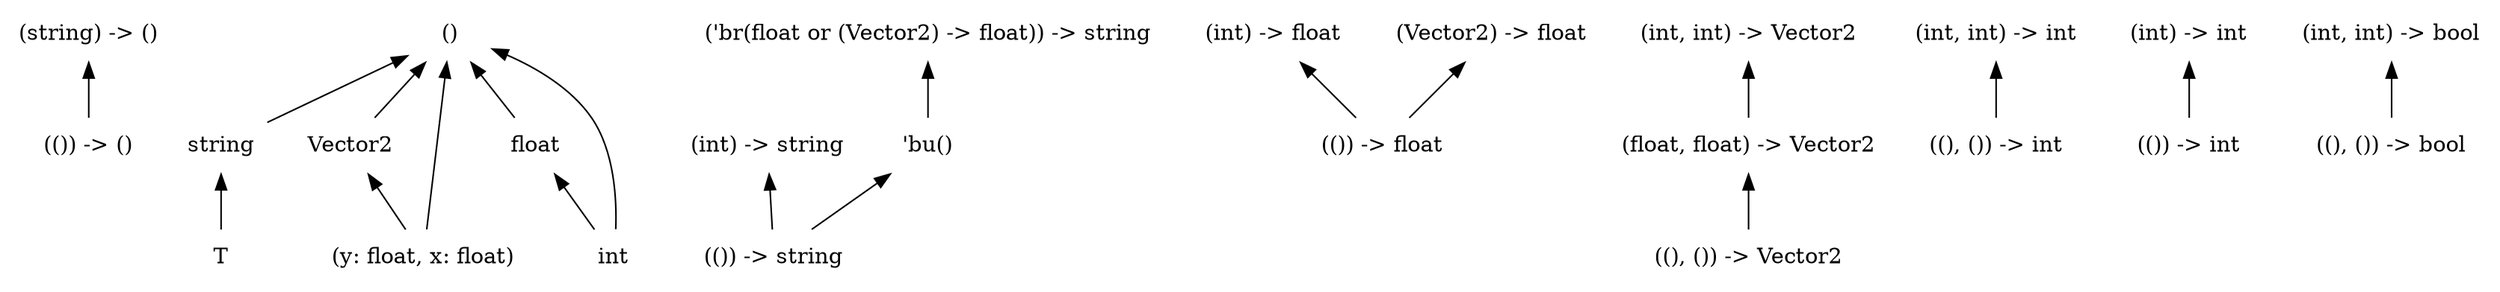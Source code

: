 digraph order {
  graph [
    size = "30,10"
    ];
  node [
    shape = none
    ];
  edge [
    dir = back
    ];
  "(string) -> ()"
  "(()) -> ()"
  "string"
  "Vector2"
  "'bu()"
  "(()) -> float"
  "T"
  "('br(float or (Vector2) -> float)) -> string"
  "((), ()) -> Vector2"
  "(int, int) -> Vector2"
  "((), ()) -> int"
  "(int) -> int"
  "(int, int) -> int"
  "()"
  "(int, int) -> bool"
  "(float, float) -> Vector2"
  "(()) -> string"
  "(int) -> float"
  "(Vector2) -> float"
  "(y: float, x: float)"
  "(int) -> string"
  "float"
  "(()) -> int"
  "int"
  "((), ()) -> bool"
  "(string) -> ()" -> "(()) -> ()"
  "string" -> "T"
  "Vector2" -> "(y: float, x: float)"
  "'bu()" -> "(()) -> string"
  "('br(float or (Vector2) -> float)) -> string" -> "'bu()"
  "(int, int) -> Vector2" -> "(float, float) -> Vector2"
  "(int) -> int" -> "(()) -> int"
  "(int, int) -> int" -> "((), ()) -> int"
  "()" -> "string"
  "()" -> "Vector2"
  "()" -> "(y: float, x: float)"
  "()" -> "float"
  "()" -> "int"
  "(int, int) -> bool" -> "((), ()) -> bool"
  "(float, float) -> Vector2" -> "((), ()) -> Vector2"
  "(int) -> float" -> "(()) -> float"
  "(Vector2) -> float" -> "(()) -> float"
  "(int) -> string" -> "(()) -> string"
  "float" -> "int"
}